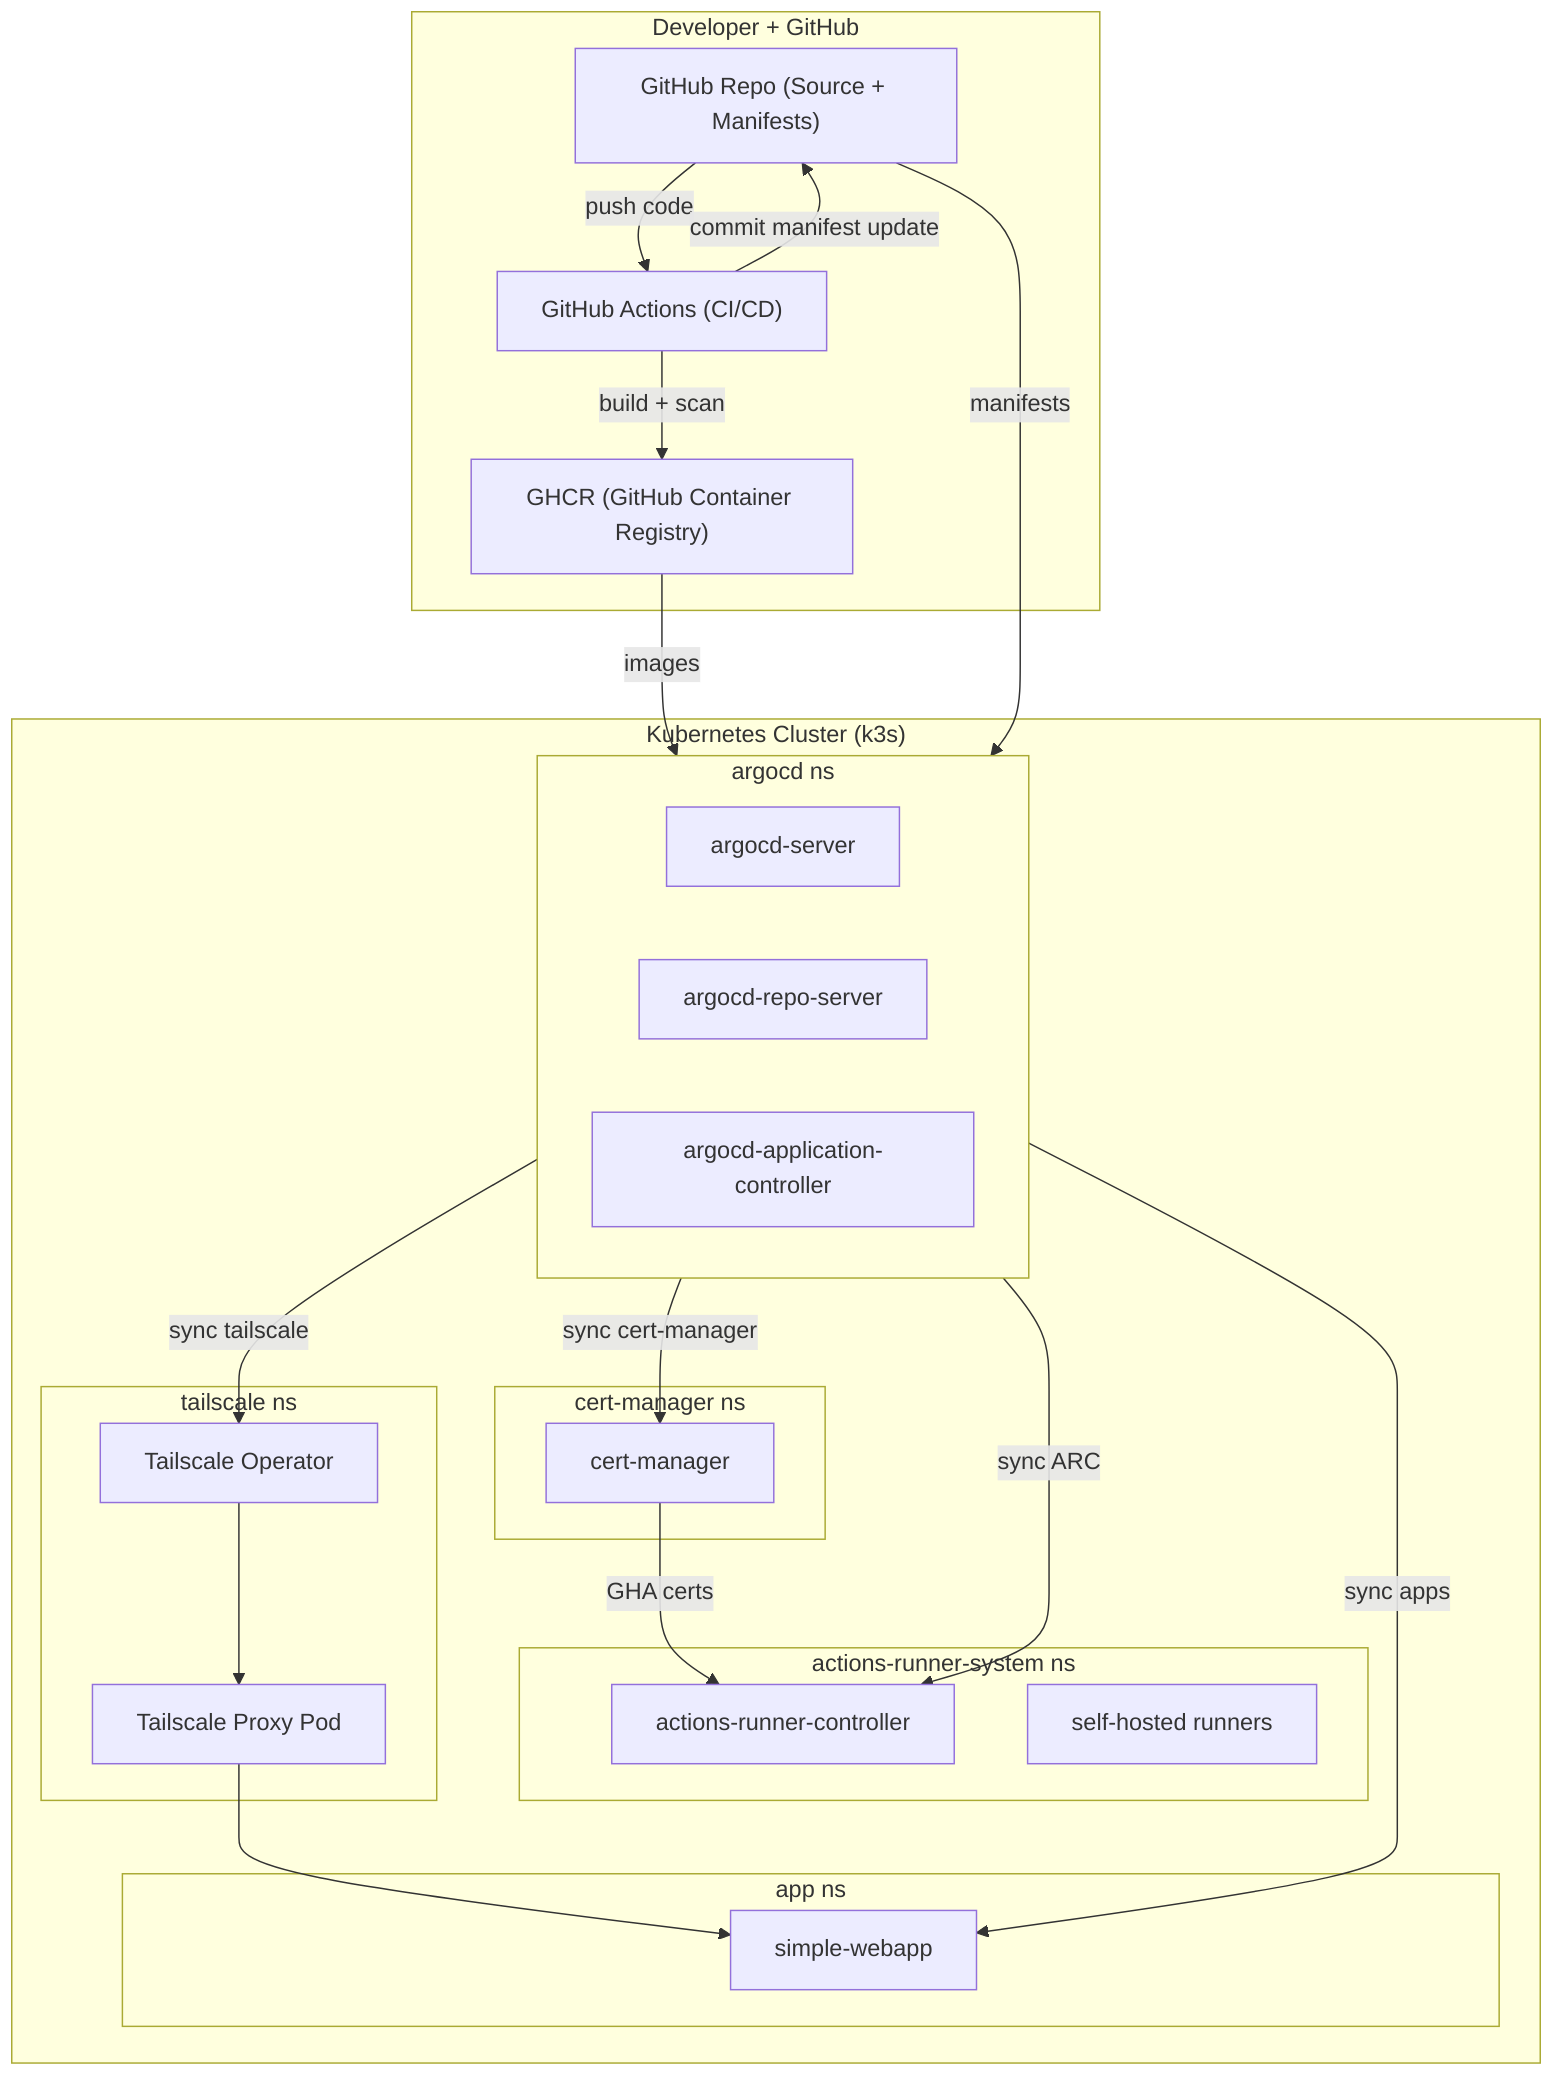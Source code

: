 flowchart TD

  subgraph Dev["Developer + GitHub"]
    GHub["GitHub Repo (Source + Manifests)"]
    GAct["GitHub Actions (CI/CD)"]
    GHCR["GHCR (GitHub Container Registry)"]
  end

  subgraph Cluster["Kubernetes Cluster (k3s)"]

    subgraph ArgoCD["argocd ns"]
      AServer["argocd-server"]
      ARepo["argocd-repo-server"]
      AApp["argocd-application-controller"]
    end

    subgraph App["app ns"]
      Web["simple-webapp"]
    end

    subgraph Runners["actions-runner-system ns"]
      ARC["actions-runner-controller"]
      Runner["self-hosted runners"]
    end

    subgraph TLS["cert-manager ns"]
      CertMgr["cert-manager"]
    end

    subgraph Tailscale["tailscale ns"]
      TSOp["Tailscale Operator"]
      TSProxy["Tailscale Proxy Pod"]
    end
  end

  %% Flow
  GHub -->|"push code"| GAct
  GAct -->|"build + scan"| GHCR
  GAct -->|"commit manifest update"| GHub
  GHCR -->|"images"| ArgoCD
  GHub -->|"manifests"| ArgoCD

  ArgoCD -->|"sync apps"| Web
  ArgoCD -->|"sync tailscale"| TSOp
  ArgoCD -->|"sync cert-manager"| CertMgr
  ArgoCD -->|"sync ARC"| ARC

  TSOp --> TSProxy --> Web
  CertMgr -->|"GHA certs"| ARC